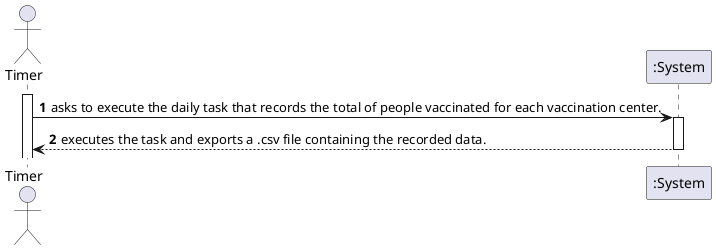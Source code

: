 @startuml
autonumber
actor "Timer" as T

activate T
T -> ":System" : asks to execute the daily task that records the total of people vaccinated for each vaccination center.
activate ":System"
":System" --> T : executes the task and exports a .csv file containing the recorded data.
deactivate ":System"

@enduml